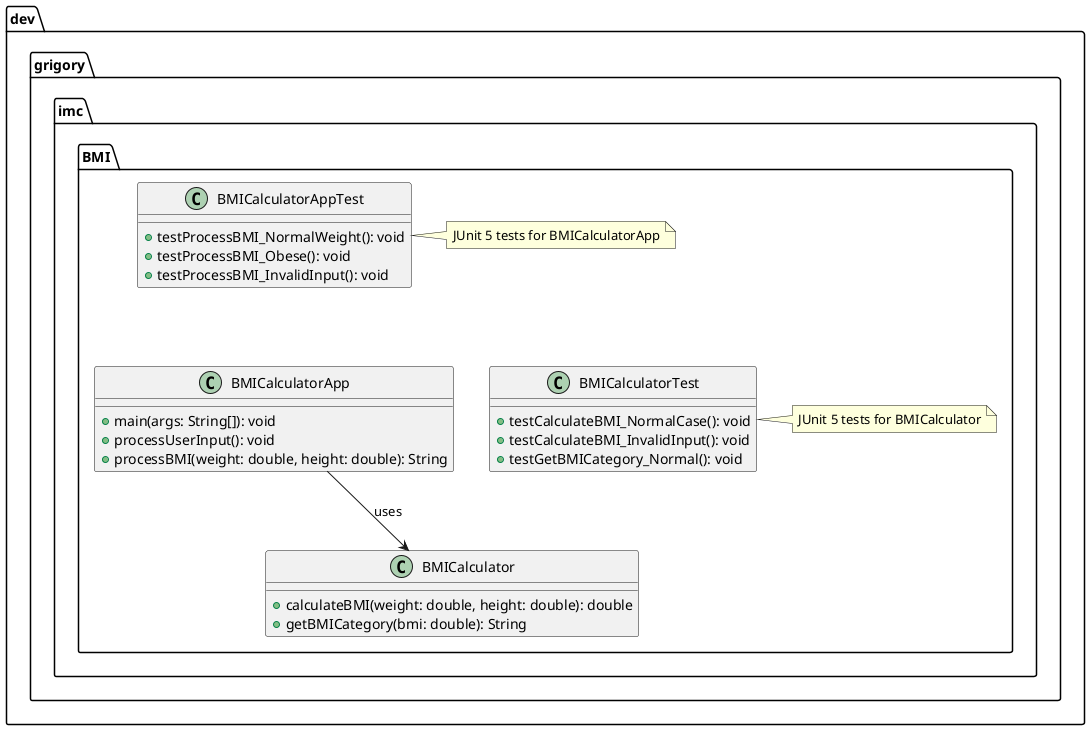 @startuml BMICalculator

package "dev.grigory.imc.BMI" {
    
    class BMICalculator {
        + calculateBMI(weight: double, height: double): double
        + getBMICategory(bmi: double): String
    }

    class BMICalculatorApp {
        + main(args: String[]): void
        + processUserInput(): void
        + processBMI(weight: double, height: double): String
    }

    class BMICalculatorTest {
        + testCalculateBMI_NormalCase(): void
        + testCalculateBMI_InvalidInput(): void
        + testGetBMICategory_Normal(): void
    }

    class BMICalculatorAppTest {
        + testProcessBMI_NormalWeight(): void
        + testProcessBMI_Obese(): void
        + testProcessBMI_InvalidInput(): void
    }

    BMICalculatorApp --> BMICalculator : uses
    BMICalculatorTest -[hidden]-> BMICalculator : tests
    BMICalculatorAppTest -[hidden]-> BMICalculatorApp : tests

    note right of BMICalculatorTest
        JUnit 5 tests for BMICalculator
    end note

    note right of BMICalculatorAppTest
        JUnit 5 tests for BMICalculatorApp
    end note
}

@enduml
